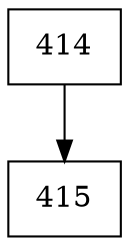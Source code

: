 digraph G {
  node [shape=record];
  node0 [label="{414}"];
  node0 -> node1;
  node1 [label="{415}"];
}
